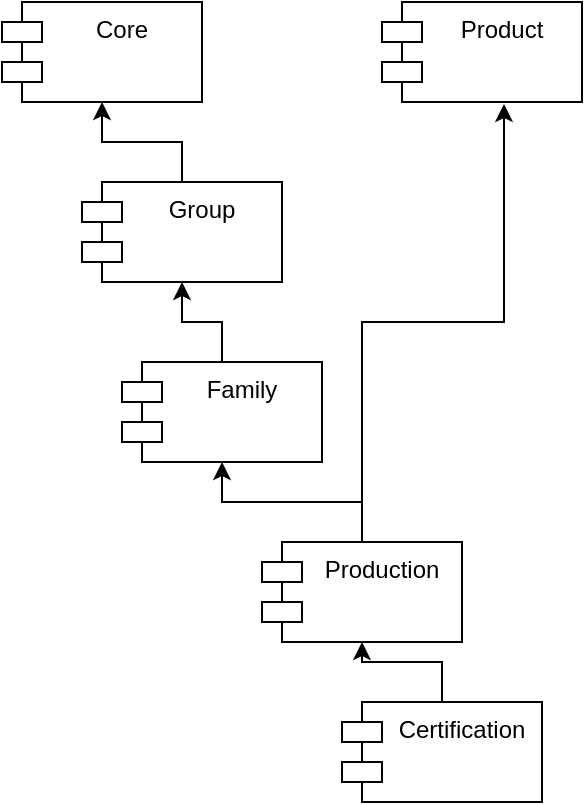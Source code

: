 <mxfile version="27.0.6">
  <diagram name="Página-1" id="ydqloKGUhWmDJYXuvUor">
    <mxGraphModel dx="1246" dy="616" grid="1" gridSize="10" guides="1" tooltips="1" connect="1" arrows="1" fold="1" page="1" pageScale="1" pageWidth="850" pageHeight="1100" math="0" shadow="0">
      <root>
        <mxCell id="0" />
        <mxCell id="1" parent="0" />
        <mxCell id="IhQuMt_4eHAoTXX16pLc-1" value="&lt;div&gt;Core&lt;/div&gt;" style="shape=module;align=left;spacingLeft=20;align=center;verticalAlign=top;whiteSpace=wrap;html=1;" vertex="1" parent="1">
          <mxGeometry x="40" y="150" width="100" height="50" as="geometry" />
        </mxCell>
        <mxCell id="IhQuMt_4eHAoTXX16pLc-8" value="" style="edgeStyle=orthogonalEdgeStyle;rounded=0;orthogonalLoop=1;jettySize=auto;html=1;" edge="1" parent="1" source="IhQuMt_4eHAoTXX16pLc-2" target="IhQuMt_4eHAoTXX16pLc-1">
          <mxGeometry relative="1" as="geometry" />
        </mxCell>
        <mxCell id="IhQuMt_4eHAoTXX16pLc-2" value="&lt;div&gt;Group&lt;/div&gt;" style="shape=module;align=left;spacingLeft=20;align=center;verticalAlign=top;whiteSpace=wrap;html=1;" vertex="1" parent="1">
          <mxGeometry x="80" y="240" width="100" height="50" as="geometry" />
        </mxCell>
        <mxCell id="IhQuMt_4eHAoTXX16pLc-9" value="" style="edgeStyle=orthogonalEdgeStyle;rounded=0;orthogonalLoop=1;jettySize=auto;html=1;" edge="1" parent="1" source="IhQuMt_4eHAoTXX16pLc-3" target="IhQuMt_4eHAoTXX16pLc-2">
          <mxGeometry relative="1" as="geometry" />
        </mxCell>
        <mxCell id="IhQuMt_4eHAoTXX16pLc-3" value="Family" style="shape=module;align=left;spacingLeft=20;align=center;verticalAlign=top;whiteSpace=wrap;html=1;" vertex="1" parent="1">
          <mxGeometry x="100" y="330" width="100" height="50" as="geometry" />
        </mxCell>
        <mxCell id="IhQuMt_4eHAoTXX16pLc-10" value="" style="edgeStyle=orthogonalEdgeStyle;rounded=0;orthogonalLoop=1;jettySize=auto;html=1;" edge="1" parent="1" source="IhQuMt_4eHAoTXX16pLc-4" target="IhQuMt_4eHAoTXX16pLc-3">
          <mxGeometry relative="1" as="geometry" />
        </mxCell>
        <mxCell id="IhQuMt_4eHAoTXX16pLc-14" value="" style="edgeStyle=orthogonalEdgeStyle;rounded=0;orthogonalLoop=1;jettySize=auto;html=1;entryX=0.61;entryY=1.02;entryDx=0;entryDy=0;entryPerimeter=0;" edge="1" parent="1" source="IhQuMt_4eHAoTXX16pLc-4" target="IhQuMt_4eHAoTXX16pLc-5">
          <mxGeometry relative="1" as="geometry">
            <mxPoint x="550" y="270" as="targetPoint" />
          </mxGeometry>
        </mxCell>
        <mxCell id="IhQuMt_4eHAoTXX16pLc-4" value="Production" style="shape=module;align=left;spacingLeft=20;align=center;verticalAlign=top;whiteSpace=wrap;html=1;" vertex="1" parent="1">
          <mxGeometry x="170" y="420" width="100" height="50" as="geometry" />
        </mxCell>
        <mxCell id="IhQuMt_4eHAoTXX16pLc-5" value="&lt;div&gt;Product&lt;/div&gt;" style="shape=module;align=left;spacingLeft=20;align=center;verticalAlign=top;whiteSpace=wrap;html=1;" vertex="1" parent="1">
          <mxGeometry x="230" y="150" width="100" height="50" as="geometry" />
        </mxCell>
        <mxCell id="IhQuMt_4eHAoTXX16pLc-16" value="" style="edgeStyle=orthogonalEdgeStyle;rounded=0;orthogonalLoop=1;jettySize=auto;html=1;" edge="1" parent="1" source="IhQuMt_4eHAoTXX16pLc-6" target="IhQuMt_4eHAoTXX16pLc-4">
          <mxGeometry relative="1" as="geometry" />
        </mxCell>
        <mxCell id="IhQuMt_4eHAoTXX16pLc-6" value="&lt;div&gt;Certification&lt;/div&gt;" style="shape=module;align=left;spacingLeft=20;align=center;verticalAlign=top;whiteSpace=wrap;html=1;" vertex="1" parent="1">
          <mxGeometry x="210" y="500" width="100" height="50" as="geometry" />
        </mxCell>
      </root>
    </mxGraphModel>
  </diagram>
</mxfile>
